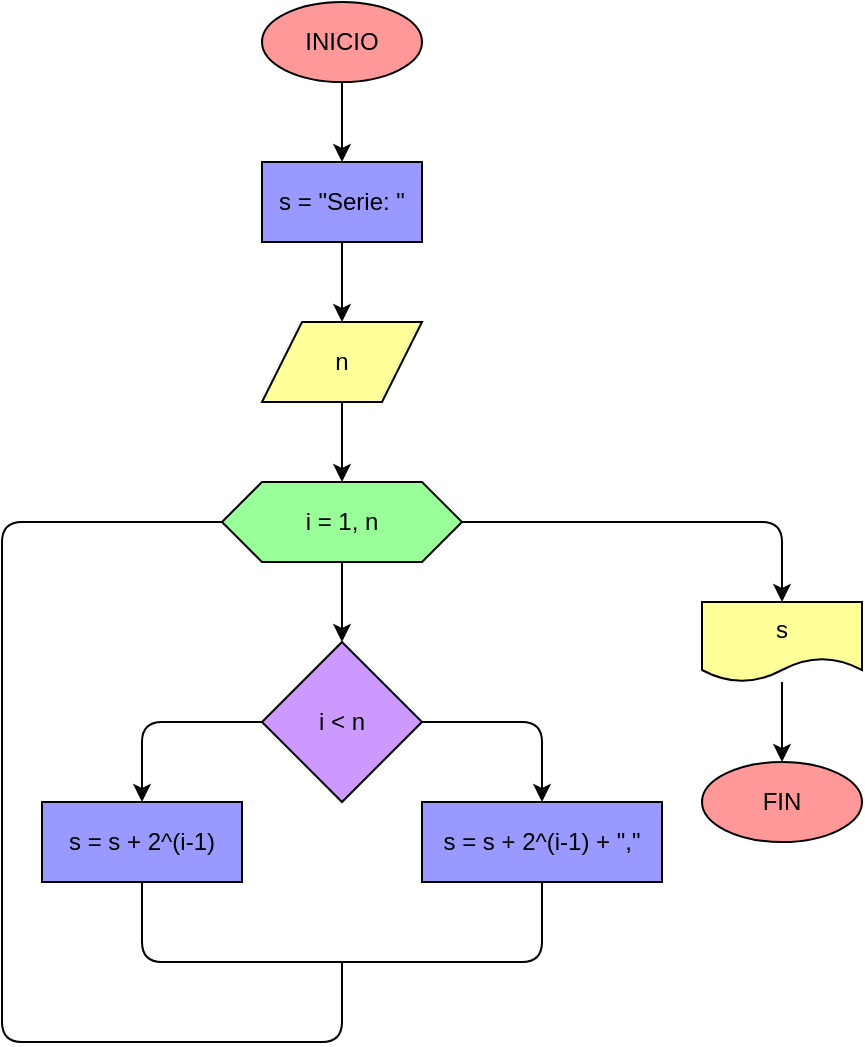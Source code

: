 <mxfile>
    <diagram id="urvjX1akuMnaPSGyoxDQ" name="Página-1">
        <mxGraphModel dx="523" dy="430" grid="1" gridSize="10" guides="1" tooltips="1" connect="1" arrows="1" fold="1" page="1" pageScale="1" pageWidth="827" pageHeight="1169" math="0" shadow="0">
            <root>
                <mxCell id="0"/>
                <mxCell id="1" parent="0"/>
                <mxCell id="2" value="" style="edgeStyle=none;html=1;strokeColor=#000000;" parent="1" source="3" edge="1">
                    <mxGeometry relative="1" as="geometry">
                        <mxPoint x="240" y="240" as="targetPoint"/>
                    </mxGeometry>
                </mxCell>
                <mxCell id="3" value="INICIO" style="ellipse;whiteSpace=wrap;html=1;strokeColor=#000000;fontColor=#000000;fillColor=#FF9999;" parent="1" vertex="1">
                    <mxGeometry x="200" y="160" width="80" height="40" as="geometry"/>
                </mxCell>
                <mxCell id="4" style="edgeStyle=orthogonalEdgeStyle;html=1;exitX=0.5;exitY=1;exitDx=0;exitDy=0;entryX=0.5;entryY=0;entryDx=0;entryDy=0;strokeColor=#000000;" parent="1" source="5" target="10" edge="1">
                    <mxGeometry relative="1" as="geometry"/>
                </mxCell>
                <mxCell id="5" value="n" style="shape=parallelogram;perimeter=parallelogramPerimeter;whiteSpace=wrap;html=1;fixedSize=1;fillColor=#FFFF99;strokeColor=#000000;fontColor=#000000;" parent="1" vertex="1">
                    <mxGeometry x="200" y="320" width="80" height="40" as="geometry"/>
                </mxCell>
                <mxCell id="6" style="edgeStyle=orthogonalEdgeStyle;html=1;exitX=0.5;exitY=1;exitDx=0;exitDy=0;entryX=0.5;entryY=0;entryDx=0;entryDy=0;strokeColor=#000000;" parent="1" source="7" target="5" edge="1">
                    <mxGeometry relative="1" as="geometry"/>
                </mxCell>
                <mxCell id="7" value="s = &quot;Serie: &quot;" style="whiteSpace=wrap;html=1;fillColor=#9999FF;strokeColor=#000000;fontColor=#000000;" parent="1" vertex="1">
                    <mxGeometry x="200" y="240" width="80" height="40" as="geometry"/>
                </mxCell>
                <mxCell id="8" style="edgeStyle=orthogonalEdgeStyle;html=1;exitX=0.5;exitY=1;exitDx=0;exitDy=0;entryX=0.5;entryY=0;entryDx=0;entryDy=0;strokeColor=#000000;" parent="1" source="10" target="13" edge="1">
                    <mxGeometry relative="1" as="geometry"/>
                </mxCell>
                <mxCell id="9" value="" style="edgeStyle=orthogonalEdgeStyle;html=1;strokeColor=#000000;entryX=0.5;entryY=0;entryDx=0;entryDy=0;" parent="1" source="10" target="19" edge="1">
                    <mxGeometry relative="1" as="geometry"/>
                </mxCell>
                <mxCell id="10" value="i = 1, n" style="shape=hexagon;perimeter=hexagonPerimeter2;whiteSpace=wrap;html=1;fixedSize=1;strokeColor=#000000;fontColor=#000000;fillColor=#99FF99;" parent="1" vertex="1">
                    <mxGeometry x="180" y="400" width="120" height="40" as="geometry"/>
                </mxCell>
                <mxCell id="11" value="" style="edgeStyle=orthogonalEdgeStyle;html=1;strokeColor=#000000;entryX=0.5;entryY=0;entryDx=0;entryDy=0;exitX=1;exitY=0.5;exitDx=0;exitDy=0;" parent="1" source="13" target="14" edge="1">
                    <mxGeometry relative="1" as="geometry"/>
                </mxCell>
                <mxCell id="12" style="edgeStyle=orthogonalEdgeStyle;html=1;exitX=0;exitY=0.5;exitDx=0;exitDy=0;entryX=0.5;entryY=0;entryDx=0;entryDy=0;strokeColor=#000000;" parent="1" source="13" target="15" edge="1">
                    <mxGeometry relative="1" as="geometry"/>
                </mxCell>
                <mxCell id="13" value="i &amp;lt; n" style="rhombus;whiteSpace=wrap;html=1;fillColor=#CC99FF;strokeColor=#000000;fontColor=#000000;" parent="1" vertex="1">
                    <mxGeometry x="200" y="480" width="80" height="80" as="geometry"/>
                </mxCell>
                <mxCell id="14" value="s = s + 2^(i-1) + &quot;,&quot;" style="whiteSpace=wrap;html=1;fillColor=#9999FF;strokeColor=#000000;fontColor=#000000;" parent="1" vertex="1">
                    <mxGeometry x="280" y="560" width="120" height="40" as="geometry"/>
                </mxCell>
                <mxCell id="15" value="s = s + 2^(i-1)" style="whiteSpace=wrap;html=1;fillColor=#9999FF;strokeColor=#000000;fontColor=#000000;" parent="1" vertex="1">
                    <mxGeometry x="90" y="560" width="100" height="40" as="geometry"/>
                </mxCell>
                <mxCell id="16" value="" style="endArrow=none;html=1;strokeColor=#000000;entryX=0.5;entryY=1;entryDx=0;entryDy=0;exitX=0.5;exitY=1;exitDx=0;exitDy=0;" parent="1" source="15" target="14" edge="1">
                    <mxGeometry width="50" height="50" relative="1" as="geometry">
                        <mxPoint x="320" y="700" as="sourcePoint"/>
                        <mxPoint x="370" y="650" as="targetPoint"/>
                        <Array as="points">
                            <mxPoint x="140" y="640"/>
                            <mxPoint x="340" y="640"/>
                        </Array>
                    </mxGeometry>
                </mxCell>
                <mxCell id="17" value="" style="endArrow=none;html=1;strokeColor=#000000;exitX=0;exitY=0.5;exitDx=0;exitDy=0;" parent="1" source="10" edge="1">
                    <mxGeometry width="50" height="50" relative="1" as="geometry">
                        <mxPoint x="20" y="620" as="sourcePoint"/>
                        <mxPoint x="240" y="640" as="targetPoint"/>
                        <Array as="points">
                            <mxPoint x="70" y="420"/>
                            <mxPoint x="70" y="680"/>
                            <mxPoint x="240" y="680"/>
                        </Array>
                    </mxGeometry>
                </mxCell>
                <mxCell id="18" value="" style="edgeStyle=orthogonalEdgeStyle;html=1;strokeColor=#000000;" parent="1" source="19" target="20" edge="1">
                    <mxGeometry relative="1" as="geometry"/>
                </mxCell>
                <mxCell id="19" value="s" style="shape=document;whiteSpace=wrap;html=1;boundedLbl=1;fillColor=#FFFF99;strokeColor=#000000;fontColor=#000000;" parent="1" vertex="1">
                    <mxGeometry x="420" y="460" width="80" height="40" as="geometry"/>
                </mxCell>
                <mxCell id="20" value="FIN" style="ellipse;whiteSpace=wrap;html=1;fillColor=#FF9999;strokeColor=#000000;fontColor=#000000;" parent="1" vertex="1">
                    <mxGeometry x="420" y="540" width="80" height="40" as="geometry"/>
                </mxCell>
            </root>
        </mxGraphModel>
    </diagram>
</mxfile>